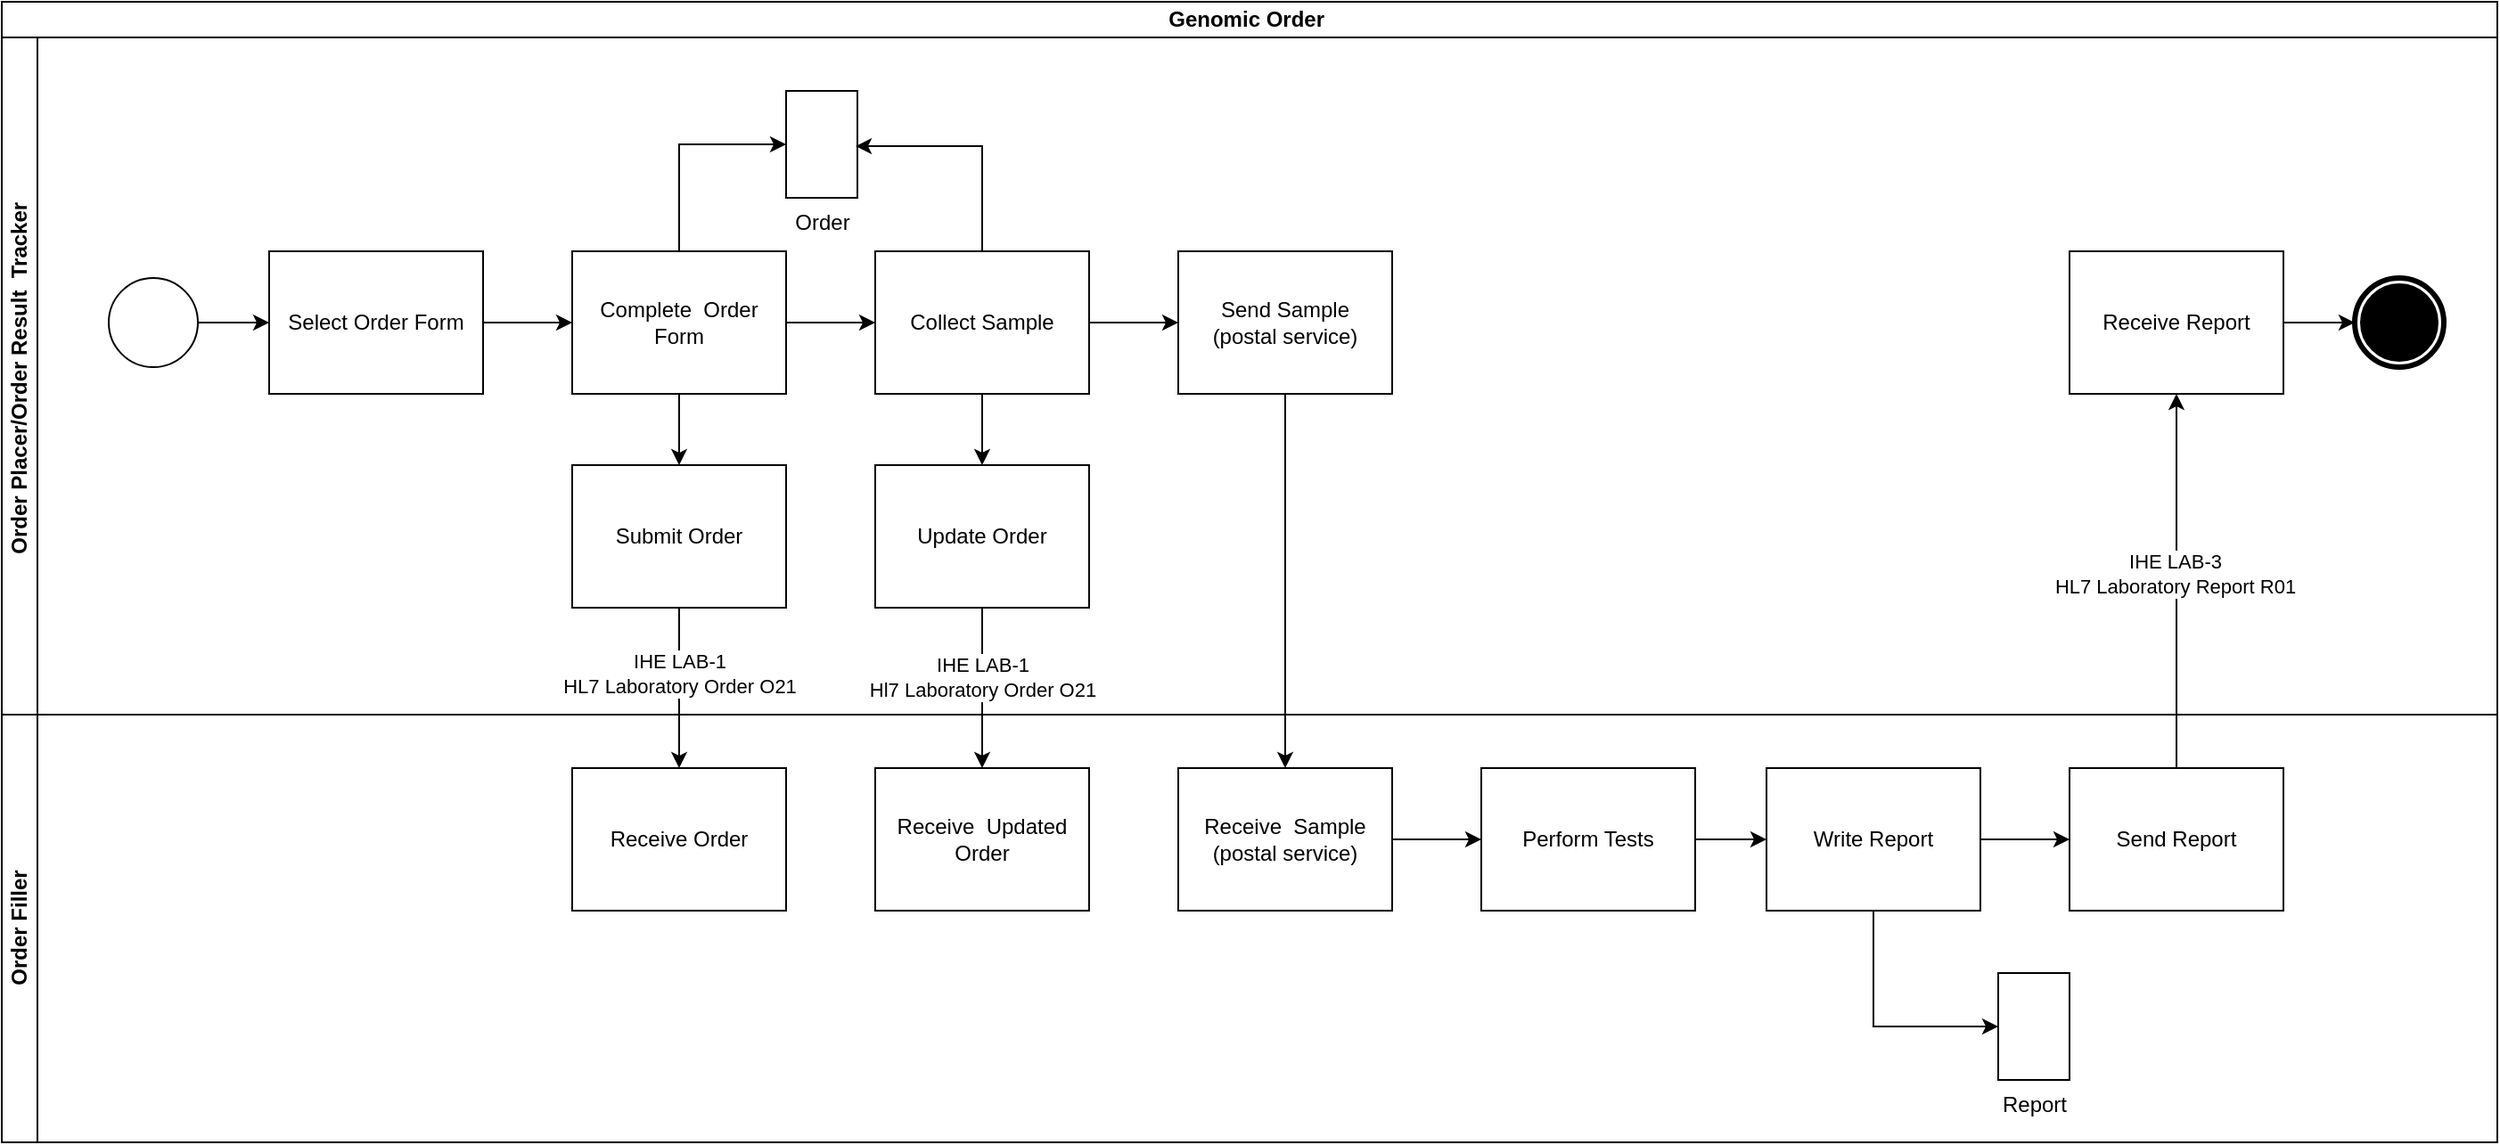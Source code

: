 <mxfile version="26.0.16">
  <diagram name="Page-1" id="MafnDJ-7xix2ASmtRGoa">
    <mxGraphModel grid="1" page="1" gridSize="10" guides="1" tooltips="1" connect="1" arrows="1" fold="1" pageScale="1" pageWidth="827" pageHeight="1169" math="0" shadow="0">
      <root>
        <mxCell id="0" />
        <mxCell id="1" parent="0" />
        <mxCell id="jTdIVBTPUZk9hlG6x69J-1" value="Genomic Order&amp;nbsp;" style="swimlane;html=1;childLayout=stackLayout;resizeParent=1;resizeParentMax=0;horizontal=1;startSize=20;horizontalStack=0;whiteSpace=wrap;" vertex="1" parent="1">
          <mxGeometry x="40" y="40" width="1400" height="640" as="geometry" />
        </mxCell>
        <mxCell id="jTdIVBTPUZk9hlG6x69J-2" value="Order Placer/Order Result&amp;nbsp; Tracker&amp;nbsp;" style="swimlane;html=1;startSize=20;horizontal=0;" vertex="1" parent="jTdIVBTPUZk9hlG6x69J-1">
          <mxGeometry y="20" width="1400" height="380" as="geometry" />
        </mxCell>
        <mxCell id="jTdIVBTPUZk9hlG6x69J-7" value="" style="edgeStyle=orthogonalEdgeStyle;rounded=0;orthogonalLoop=1;jettySize=auto;html=1;entryX=0;entryY=0.5;entryDx=0;entryDy=0;entryPerimeter=0;" edge="1" parent="jTdIVBTPUZk9hlG6x69J-2" source="jTdIVBTPUZk9hlG6x69J-5" target="jTdIVBTPUZk9hlG6x69J-8">
          <mxGeometry relative="1" as="geometry">
            <mxPoint x="155" y="160" as="targetPoint" />
          </mxGeometry>
        </mxCell>
        <mxCell id="jTdIVBTPUZk9hlG6x69J-5" value="" style="points=[[0.145,0.145,0],[0.5,0,0],[0.855,0.145,0],[1,0.5,0],[0.855,0.855,0],[0.5,1,0],[0.145,0.855,0],[0,0.5,0]];shape=mxgraph.bpmn.event;html=1;verticalLabelPosition=bottom;labelBackgroundColor=#ffffff;verticalAlign=top;align=center;perimeter=ellipsePerimeter;outlineConnect=0;aspect=fixed;outline=standard;symbol=general;" vertex="1" parent="jTdIVBTPUZk9hlG6x69J-2">
          <mxGeometry x="60" y="135" width="50" height="50" as="geometry" />
        </mxCell>
        <mxCell id="jTdIVBTPUZk9hlG6x69J-10" style="edgeStyle=orthogonalEdgeStyle;rounded=0;orthogonalLoop=1;jettySize=auto;html=1;" edge="1" parent="jTdIVBTPUZk9hlG6x69J-2" source="jTdIVBTPUZk9hlG6x69J-8" target="jTdIVBTPUZk9hlG6x69J-9">
          <mxGeometry relative="1" as="geometry" />
        </mxCell>
        <mxCell id="jTdIVBTPUZk9hlG6x69J-8" value="Select Order Form" style="points=[[0.25,0,0],[0.5,0,0],[0.75,0,0],[1,0.25,0],[1,0.5,0],[1,0.75,0],[0.75,1,0],[0.5,1,0],[0.25,1,0],[0,0.75,0],[0,0.5,0],[0,0.25,0]];shape=mxgraph.bpmn.task2;whiteSpace=wrap;rectStyle=rounded;size=10;html=1;container=1;expand=0;collapsible=0;taskMarker=user;" vertex="1" parent="jTdIVBTPUZk9hlG6x69J-2">
          <mxGeometry x="150" y="120" width="120" height="80" as="geometry" />
        </mxCell>
        <mxCell id="jTdIVBTPUZk9hlG6x69J-24" style="edgeStyle=orthogonalEdgeStyle;rounded=0;orthogonalLoop=1;jettySize=auto;html=1;" edge="1" parent="jTdIVBTPUZk9hlG6x69J-2" source="jTdIVBTPUZk9hlG6x69J-9" target="jTdIVBTPUZk9hlG6x69J-21">
          <mxGeometry relative="1" as="geometry" />
        </mxCell>
        <mxCell id="jTdIVBTPUZk9hlG6x69J-9" value="Complete&amp;nbsp; Order Form" style="points=[[0.25,0,0],[0.5,0,0],[0.75,0,0],[1,0.25,0],[1,0.5,0],[1,0.75,0],[0.75,1,0],[0.5,1,0],[0.25,1,0],[0,0.75,0],[0,0.5,0],[0,0.25,0]];shape=mxgraph.bpmn.task2;whiteSpace=wrap;rectStyle=rounded;size=10;html=1;container=1;expand=0;collapsible=0;taskMarker=user;" vertex="1" parent="jTdIVBTPUZk9hlG6x69J-2">
          <mxGeometry x="320" y="120" width="120" height="80" as="geometry" />
        </mxCell>
        <mxCell id="jTdIVBTPUZk9hlG6x69J-11" value="Submit Order" style="points=[[0.25,0,0],[0.5,0,0],[0.75,0,0],[1,0.25,0],[1,0.5,0],[1,0.75,0],[0.75,1,0],[0.5,1,0],[0.25,1,0],[0,0.75,0],[0,0.5,0],[0,0.25,0]];shape=mxgraph.bpmn.task2;whiteSpace=wrap;rectStyle=rounded;size=10;html=1;container=1;expand=0;collapsible=0;taskMarker=send;" vertex="1" parent="jTdIVBTPUZk9hlG6x69J-2">
          <mxGeometry x="320" y="240" width="120" height="80" as="geometry" />
        </mxCell>
        <mxCell id="jTdIVBTPUZk9hlG6x69J-13" style="edgeStyle=orthogonalEdgeStyle;rounded=0;orthogonalLoop=1;jettySize=auto;html=1;entryX=0.5;entryY=0;entryDx=0;entryDy=0;entryPerimeter=0;" edge="1" parent="jTdIVBTPUZk9hlG6x69J-2" source="jTdIVBTPUZk9hlG6x69J-9" target="jTdIVBTPUZk9hlG6x69J-11">
          <mxGeometry relative="1" as="geometry" />
        </mxCell>
        <mxCell id="jTdIVBTPUZk9hlG6x69J-16" value="Order" style="shape=mxgraph.bpmn.data2;labelPosition=center;verticalLabelPosition=bottom;align=center;verticalAlign=top;size=15;html=1;bpmnTransferType=output;" vertex="1" parent="jTdIVBTPUZk9hlG6x69J-2">
          <mxGeometry x="440" y="30" width="40" height="60" as="geometry" />
        </mxCell>
        <mxCell id="jTdIVBTPUZk9hlG6x69J-17" style="edgeStyle=orthogonalEdgeStyle;rounded=0;orthogonalLoop=1;jettySize=auto;html=1;entryX=0;entryY=0.5;entryDx=0;entryDy=0;entryPerimeter=0;" edge="1" parent="jTdIVBTPUZk9hlG6x69J-2" source="jTdIVBTPUZk9hlG6x69J-9" target="jTdIVBTPUZk9hlG6x69J-16">
          <mxGeometry relative="1" as="geometry" />
        </mxCell>
        <mxCell id="jTdIVBTPUZk9hlG6x69J-21" value="Collect Sample" style="points=[[0.25,0,0],[0.5,0,0],[0.75,0,0],[1,0.25,0],[1,0.5,0],[1,0.75,0],[0.75,1,0],[0.5,1,0],[0.25,1,0],[0,0.75,0],[0,0.5,0],[0,0.25,0]];shape=mxgraph.bpmn.task2;whiteSpace=wrap;rectStyle=rounded;size=10;html=1;container=1;expand=0;collapsible=0;taskMarker=user;" vertex="1" parent="jTdIVBTPUZk9hlG6x69J-2">
          <mxGeometry x="490" y="120" width="120" height="80" as="geometry" />
        </mxCell>
        <mxCell id="jTdIVBTPUZk9hlG6x69J-25" style="edgeStyle=orthogonalEdgeStyle;rounded=0;orthogonalLoop=1;jettySize=auto;html=1;entryX=0.975;entryY=0.517;entryDx=0;entryDy=0;entryPerimeter=0;" edge="1" parent="jTdIVBTPUZk9hlG6x69J-2" source="jTdIVBTPUZk9hlG6x69J-21" target="jTdIVBTPUZk9hlG6x69J-16">
          <mxGeometry relative="1" as="geometry">
            <Array as="points">
              <mxPoint x="550" y="61" />
            </Array>
          </mxGeometry>
        </mxCell>
        <mxCell id="jTdIVBTPUZk9hlG6x69J-26" value="Update Order" style="points=[[0.25,0,0],[0.5,0,0],[0.75,0,0],[1,0.25,0],[1,0.5,0],[1,0.75,0],[0.75,1,0],[0.5,1,0],[0.25,1,0],[0,0.75,0],[0,0.5,0],[0,0.25,0]];shape=mxgraph.bpmn.task2;whiteSpace=wrap;rectStyle=rounded;size=10;html=1;container=1;expand=0;collapsible=0;taskMarker=send;" vertex="1" parent="jTdIVBTPUZk9hlG6x69J-2">
          <mxGeometry x="490" y="240" width="120" height="80" as="geometry" />
        </mxCell>
        <mxCell id="jTdIVBTPUZk9hlG6x69J-29" style="edgeStyle=orthogonalEdgeStyle;rounded=0;orthogonalLoop=1;jettySize=auto;html=1;entryX=0.5;entryY=0;entryDx=0;entryDy=0;entryPerimeter=0;" edge="1" parent="jTdIVBTPUZk9hlG6x69J-2" source="jTdIVBTPUZk9hlG6x69J-21" target="jTdIVBTPUZk9hlG6x69J-26">
          <mxGeometry relative="1" as="geometry" />
        </mxCell>
        <mxCell id="jTdIVBTPUZk9hlG6x69J-30" value="Send Sample&lt;br&gt;(postal service)" style="points=[[0.25,0,0],[0.5,0,0],[0.75,0,0],[1,0.25,0],[1,0.5,0],[1,0.75,0],[0.75,1,0],[0.5,1,0],[0.25,1,0],[0,0.75,0],[0,0.5,0],[0,0.25,0]];shape=mxgraph.bpmn.task2;whiteSpace=wrap;rectStyle=rounded;size=10;html=1;container=1;expand=0;collapsible=0;taskMarker=send;" vertex="1" parent="jTdIVBTPUZk9hlG6x69J-2">
          <mxGeometry x="660" y="120" width="120" height="80" as="geometry" />
        </mxCell>
        <mxCell id="jTdIVBTPUZk9hlG6x69J-31" style="edgeStyle=orthogonalEdgeStyle;rounded=0;orthogonalLoop=1;jettySize=auto;html=1;entryX=0;entryY=0.5;entryDx=0;entryDy=0;entryPerimeter=0;" edge="1" parent="jTdIVBTPUZk9hlG6x69J-2" source="jTdIVBTPUZk9hlG6x69J-21" target="jTdIVBTPUZk9hlG6x69J-30">
          <mxGeometry relative="1" as="geometry" />
        </mxCell>
        <mxCell id="jTdIVBTPUZk9hlG6x69J-35" value="Receive Report" style="points=[[0.25,0,0],[0.5,0,0],[0.75,0,0],[1,0.25,0],[1,0.5,0],[1,0.75,0],[0.75,1,0],[0.5,1,0],[0.25,1,0],[0,0.75,0],[0,0.5,0],[0,0.25,0]];shape=mxgraph.bpmn.task2;whiteSpace=wrap;rectStyle=rounded;size=10;html=1;container=1;expand=0;collapsible=0;taskMarker=receive;" vertex="1" parent="jTdIVBTPUZk9hlG6x69J-2">
          <mxGeometry x="1160" y="120" width="120" height="80" as="geometry" />
        </mxCell>
        <mxCell id="jTdIVBTPUZk9hlG6x69J-38" value="" style="points=[[0.145,0.145,0],[0.5,0,0],[0.855,0.145,0],[1,0.5,0],[0.855,0.855,0],[0.5,1,0],[0.145,0.855,0],[0,0.5,0]];shape=mxgraph.bpmn.event;html=1;verticalLabelPosition=bottom;labelBackgroundColor=#ffffff;verticalAlign=top;align=center;perimeter=ellipsePerimeter;outlineConnect=0;aspect=fixed;outline=end;symbol=terminate;" vertex="1" parent="jTdIVBTPUZk9hlG6x69J-2">
          <mxGeometry x="1320" y="135" width="50" height="50" as="geometry" />
        </mxCell>
        <mxCell id="jTdIVBTPUZk9hlG6x69J-39" style="edgeStyle=orthogonalEdgeStyle;rounded=0;orthogonalLoop=1;jettySize=auto;html=1;" edge="1" parent="jTdIVBTPUZk9hlG6x69J-2" source="jTdIVBTPUZk9hlG6x69J-35" target="jTdIVBTPUZk9hlG6x69J-38">
          <mxGeometry relative="1" as="geometry" />
        </mxCell>
        <mxCell id="jTdIVBTPUZk9hlG6x69J-4" value="Order Filler" style="swimlane;html=1;startSize=20;horizontal=0;" vertex="1" parent="jTdIVBTPUZk9hlG6x69J-1">
          <mxGeometry y="400" width="1400" height="240" as="geometry" />
        </mxCell>
        <mxCell id="jTdIVBTPUZk9hlG6x69J-14" value="Receive Order" style="points=[[0.25,0,0],[0.5,0,0],[0.75,0,0],[1,0.25,0],[1,0.5,0],[1,0.75,0],[0.75,1,0],[0.5,1,0],[0.25,1,0],[0,0.75,0],[0,0.5,0],[0,0.25,0]];shape=mxgraph.bpmn.task2;whiteSpace=wrap;rectStyle=rounded;size=10;html=1;container=1;expand=0;collapsible=0;taskMarker=receive;" vertex="1" parent="jTdIVBTPUZk9hlG6x69J-4">
          <mxGeometry x="320" y="30" width="120" height="80" as="geometry" />
        </mxCell>
        <mxCell id="jTdIVBTPUZk9hlG6x69J-22" value="Receive&amp;nbsp; Updated Order" style="points=[[0.25,0,0],[0.5,0,0],[0.75,0,0],[1,0.25,0],[1,0.5,0],[1,0.75,0],[0.75,1,0],[0.5,1,0],[0.25,1,0],[0,0.75,0],[0,0.5,0],[0,0.25,0]];shape=mxgraph.bpmn.task2;whiteSpace=wrap;rectStyle=rounded;size=10;html=1;container=1;expand=0;collapsible=0;taskMarker=receive;" vertex="1" parent="jTdIVBTPUZk9hlG6x69J-4">
          <mxGeometry x="490" y="30" width="120" height="80" as="geometry" />
        </mxCell>
        <mxCell id="jTdIVBTPUZk9hlG6x69J-23" style="edgeStyle=orthogonalEdgeStyle;rounded=0;orthogonalLoop=1;jettySize=auto;html=1;entryX=0;entryY=0.5;entryDx=0;entryDy=0;entryPerimeter=0;" edge="1" parent="jTdIVBTPUZk9hlG6x69J-4" source="jTdIVBTPUZk9hlG6x69J-43" target="jTdIVBTPUZk9hlG6x69J-18">
          <mxGeometry relative="1" as="geometry" />
        </mxCell>
        <mxCell id="jTdIVBTPUZk9hlG6x69J-18" value="Perform Tests" style="points=[[0.25,0,0],[0.5,0,0],[0.75,0,0],[1,0.25,0],[1,0.5,0],[1,0.75,0],[0.75,1,0],[0.5,1,0],[0.25,1,0],[0,0.75,0],[0,0.5,0],[0,0.25,0]];shape=mxgraph.bpmn.task2;whiteSpace=wrap;rectStyle=rounded;size=10;html=1;container=1;expand=0;collapsible=0;taskMarker=user;" vertex="1" parent="jTdIVBTPUZk9hlG6x69J-4">
          <mxGeometry x="830" y="30" width="120" height="80" as="geometry" />
        </mxCell>
        <mxCell id="jTdIVBTPUZk9hlG6x69J-32" value="Write Report" style="points=[[0.25,0,0],[0.5,0,0],[0.75,0,0],[1,0.25,0],[1,0.5,0],[1,0.75,0],[0.75,1,0],[0.5,1,0],[0.25,1,0],[0,0.75,0],[0,0.5,0],[0,0.25,0]];shape=mxgraph.bpmn.task2;whiteSpace=wrap;rectStyle=rounded;size=10;html=1;container=1;expand=0;collapsible=0;taskMarker=user;" vertex="1" parent="jTdIVBTPUZk9hlG6x69J-4">
          <mxGeometry x="990" y="30" width="120" height="80" as="geometry" />
        </mxCell>
        <mxCell id="jTdIVBTPUZk9hlG6x69J-33" style="edgeStyle=orthogonalEdgeStyle;rounded=0;orthogonalLoop=1;jettySize=auto;html=1;entryX=0;entryY=0.5;entryDx=0;entryDy=0;entryPerimeter=0;" edge="1" parent="jTdIVBTPUZk9hlG6x69J-4" source="jTdIVBTPUZk9hlG6x69J-18" target="jTdIVBTPUZk9hlG6x69J-32">
          <mxGeometry relative="1" as="geometry" />
        </mxCell>
        <mxCell id="jTdIVBTPUZk9hlG6x69J-34" value="Send Report" style="points=[[0.25,0,0],[0.5,0,0],[0.75,0,0],[1,0.25,0],[1,0.5,0],[1,0.75,0],[0.75,1,0],[0.5,1,0],[0.25,1,0],[0,0.75,0],[0,0.5,0],[0,0.25,0]];shape=mxgraph.bpmn.task2;whiteSpace=wrap;rectStyle=rounded;size=10;html=1;container=1;expand=0;collapsible=0;taskMarker=send;" vertex="1" parent="jTdIVBTPUZk9hlG6x69J-4">
          <mxGeometry x="1160" y="30" width="120" height="80" as="geometry" />
        </mxCell>
        <mxCell id="jTdIVBTPUZk9hlG6x69J-37" style="edgeStyle=orthogonalEdgeStyle;rounded=0;orthogonalLoop=1;jettySize=auto;html=1;entryX=0;entryY=0.5;entryDx=0;entryDy=0;entryPerimeter=0;" edge="1" parent="jTdIVBTPUZk9hlG6x69J-4" source="jTdIVBTPUZk9hlG6x69J-32" target="jTdIVBTPUZk9hlG6x69J-34">
          <mxGeometry relative="1" as="geometry" />
        </mxCell>
        <mxCell id="jTdIVBTPUZk9hlG6x69J-41" value="Report" style="shape=mxgraph.bpmn.data2;labelPosition=center;verticalLabelPosition=bottom;align=center;verticalAlign=top;size=15;html=1;bpmnTransferType=output;" vertex="1" parent="jTdIVBTPUZk9hlG6x69J-4">
          <mxGeometry x="1120" y="145" width="40" height="60" as="geometry" />
        </mxCell>
        <mxCell id="jTdIVBTPUZk9hlG6x69J-42" style="edgeStyle=orthogonalEdgeStyle;rounded=0;orthogonalLoop=1;jettySize=auto;html=1;entryX=0;entryY=0.5;entryDx=0;entryDy=0;entryPerimeter=0;" edge="1" parent="jTdIVBTPUZk9hlG6x69J-4" source="jTdIVBTPUZk9hlG6x69J-32" target="jTdIVBTPUZk9hlG6x69J-41">
          <mxGeometry relative="1" as="geometry">
            <Array as="points">
              <mxPoint x="1050" y="175" />
            </Array>
          </mxGeometry>
        </mxCell>
        <mxCell id="jTdIVBTPUZk9hlG6x69J-43" value="Receive&amp;nbsp; Sample&lt;br&gt;(postal service)" style="points=[[0.25,0,0],[0.5,0,0],[0.75,0,0],[1,0.25,0],[1,0.5,0],[1,0.75,0],[0.75,1,0],[0.5,1,0],[0.25,1,0],[0,0.75,0],[0,0.5,0],[0,0.25,0]];shape=mxgraph.bpmn.task2;whiteSpace=wrap;rectStyle=rounded;size=10;html=1;container=1;expand=0;collapsible=0;taskMarker=receive;" vertex="1" parent="jTdIVBTPUZk9hlG6x69J-4">
          <mxGeometry x="660" y="30" width="120" height="80" as="geometry" />
        </mxCell>
        <mxCell id="jTdIVBTPUZk9hlG6x69J-15" style="edgeStyle=orthogonalEdgeStyle;rounded=0;orthogonalLoop=1;jettySize=auto;html=1;" edge="1" parent="jTdIVBTPUZk9hlG6x69J-1" source="jTdIVBTPUZk9hlG6x69J-11" target="jTdIVBTPUZk9hlG6x69J-14">
          <mxGeometry relative="1" as="geometry" />
        </mxCell>
        <mxCell id="jTdIVBTPUZk9hlG6x69J-20" value="IHE LAB-1&lt;br&gt;HL7 Laboratory Order O21" style="edgeLabel;html=1;align=center;verticalAlign=middle;resizable=0;points=[];" connectable="0" vertex="1" parent="jTdIVBTPUZk9hlG6x69J-15">
          <mxGeometry x="-0.178" relative="1" as="geometry">
            <mxPoint as="offset" />
          </mxGeometry>
        </mxCell>
        <mxCell id="jTdIVBTPUZk9hlG6x69J-27" style="edgeStyle=orthogonalEdgeStyle;rounded=0;orthogonalLoop=1;jettySize=auto;html=1;entryX=0.5;entryY=0;entryDx=0;entryDy=0;entryPerimeter=0;" edge="1" parent="jTdIVBTPUZk9hlG6x69J-1" source="jTdIVBTPUZk9hlG6x69J-26" target="jTdIVBTPUZk9hlG6x69J-22">
          <mxGeometry relative="1" as="geometry" />
        </mxCell>
        <mxCell id="jTdIVBTPUZk9hlG6x69J-28" value="IHE LAB-1&lt;br&gt;Hl7 Laboratory Order O21" style="edgeLabel;html=1;align=center;verticalAlign=middle;resizable=0;points=[];" connectable="0" vertex="1" parent="jTdIVBTPUZk9hlG6x69J-27">
          <mxGeometry x="-0.133" relative="1" as="geometry">
            <mxPoint as="offset" />
          </mxGeometry>
        </mxCell>
        <mxCell id="jTdIVBTPUZk9hlG6x69J-36" style="edgeStyle=orthogonalEdgeStyle;rounded=0;orthogonalLoop=1;jettySize=auto;html=1;" edge="1" parent="jTdIVBTPUZk9hlG6x69J-1" source="jTdIVBTPUZk9hlG6x69J-34" target="jTdIVBTPUZk9hlG6x69J-35">
          <mxGeometry relative="1" as="geometry" />
        </mxCell>
        <mxCell id="jTdIVBTPUZk9hlG6x69J-40" value="IHE LAB-3&lt;br&gt;HL7 Laboratory Report R01" style="edgeLabel;html=1;align=center;verticalAlign=middle;resizable=0;points=[];" connectable="0" vertex="1" parent="jTdIVBTPUZk9hlG6x69J-36">
          <mxGeometry x="0.038" y="1" relative="1" as="geometry">
            <mxPoint as="offset" />
          </mxGeometry>
        </mxCell>
        <mxCell id="jTdIVBTPUZk9hlG6x69J-45" style="edgeStyle=orthogonalEdgeStyle;rounded=0;orthogonalLoop=1;jettySize=auto;html=1;" edge="1" parent="jTdIVBTPUZk9hlG6x69J-1" source="jTdIVBTPUZk9hlG6x69J-30" target="jTdIVBTPUZk9hlG6x69J-43">
          <mxGeometry relative="1" as="geometry" />
        </mxCell>
      </root>
    </mxGraphModel>
  </diagram>
</mxfile>
